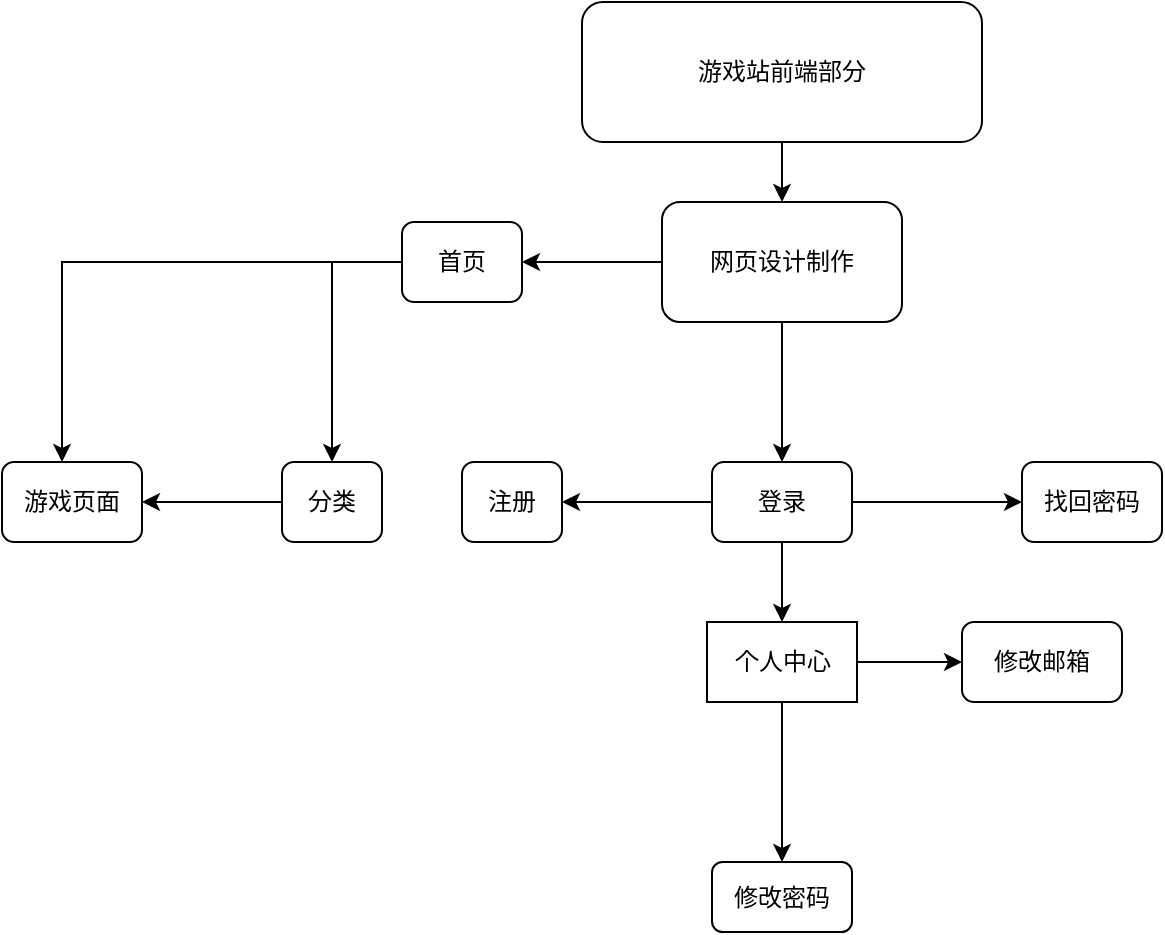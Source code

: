 <mxfile version="19.0.0" type="github">
  <diagram id="tlzxEI3irs8KQsOnjSEc" name="Page-1">
    <mxGraphModel dx="1695" dy="450" grid="1" gridSize="10" guides="1" tooltips="1" connect="1" arrows="1" fold="1" page="1" pageScale="1" pageWidth="827" pageHeight="1169" math="0" shadow="0">
      <root>
        <mxCell id="0" />
        <mxCell id="1" parent="0" />
        <mxCell id="Jdirk0rRcbhqtWlsZOAc-1" value="游戏站前端部分" style="rounded=1;whiteSpace=wrap;html=1;" parent="1" vertex="1">
          <mxGeometry x="10" y="50" width="200" height="70" as="geometry" />
        </mxCell>
        <mxCell id="Jdirk0rRcbhqtWlsZOAc-3" value="" style="endArrow=classic;html=1;rounded=0;" parent="1" source="Jdirk0rRcbhqtWlsZOAc-1" target="Jdirk0rRcbhqtWlsZOAc-4" edge="1">
          <mxGeometry width="50" height="50" relative="1" as="geometry">
            <mxPoint x="230" y="110" as="sourcePoint" />
            <mxPoint x="210" y="140" as="targetPoint" />
          </mxGeometry>
        </mxCell>
        <mxCell id="Jdirk0rRcbhqtWlsZOAc-12" style="edgeStyle=orthogonalEdgeStyle;rounded=0;orthogonalLoop=1;jettySize=auto;html=1;entryX=1;entryY=0.5;entryDx=0;entryDy=0;" parent="1" source="Jdirk0rRcbhqtWlsZOAc-4" target="Jdirk0rRcbhqtWlsZOAc-5" edge="1">
          <mxGeometry relative="1" as="geometry">
            <mxPoint x="-10" y="150" as="targetPoint" />
          </mxGeometry>
        </mxCell>
        <mxCell id="Jdirk0rRcbhqtWlsZOAc-59" style="edgeStyle=orthogonalEdgeStyle;rounded=0;orthogonalLoop=1;jettySize=auto;html=1;exitX=0.5;exitY=1;exitDx=0;exitDy=0;" parent="1" source="Jdirk0rRcbhqtWlsZOAc-4" target="Jdirk0rRcbhqtWlsZOAc-13" edge="1">
          <mxGeometry relative="1" as="geometry" />
        </mxCell>
        <mxCell id="Jdirk0rRcbhqtWlsZOAc-4" value="网页设计制作" style="rounded=1;whiteSpace=wrap;html=1;" parent="1" vertex="1">
          <mxGeometry x="50" y="150" width="120" height="60" as="geometry" />
        </mxCell>
        <mxCell id="Jdirk0rRcbhqtWlsZOAc-39" value="" style="edgeStyle=orthogonalEdgeStyle;rounded=0;orthogonalLoop=1;jettySize=auto;html=1;" parent="1" source="Jdirk0rRcbhqtWlsZOAc-5" target="Jdirk0rRcbhqtWlsZOAc-38" edge="1">
          <mxGeometry relative="1" as="geometry">
            <Array as="points">
              <mxPoint x="-250" y="180" />
            </Array>
          </mxGeometry>
        </mxCell>
        <mxCell id="Jdirk0rRcbhqtWlsZOAc-66" style="edgeStyle=orthogonalEdgeStyle;rounded=0;orthogonalLoop=1;jettySize=auto;html=1;entryX=0.5;entryY=0;entryDx=0;entryDy=0;" parent="1" source="Jdirk0rRcbhqtWlsZOAc-5" target="Jdirk0rRcbhqtWlsZOAc-24" edge="1">
          <mxGeometry relative="1" as="geometry" />
        </mxCell>
        <mxCell id="Jdirk0rRcbhqtWlsZOAc-5" value="首页" style="rounded=1;whiteSpace=wrap;html=1;" parent="1" vertex="1">
          <mxGeometry x="-80" y="160" width="60" height="40" as="geometry" />
        </mxCell>
        <mxCell id="Jdirk0rRcbhqtWlsZOAc-16" value="注册" style="rounded=1;whiteSpace=wrap;html=1;" parent="1" vertex="1">
          <mxGeometry x="-50" y="280" width="50" height="40" as="geometry" />
        </mxCell>
        <mxCell id="Jdirk0rRcbhqtWlsZOAc-19" value="找回密码" style="rounded=1;whiteSpace=wrap;html=1;" parent="1" vertex="1">
          <mxGeometry x="230" y="280" width="70" height="40" as="geometry" />
        </mxCell>
        <mxCell id="Jdirk0rRcbhqtWlsZOAc-68" value="" style="edgeStyle=orthogonalEdgeStyle;rounded=0;orthogonalLoop=1;jettySize=auto;html=1;" parent="1" source="Jdirk0rRcbhqtWlsZOAc-24" target="Jdirk0rRcbhqtWlsZOAc-38" edge="1">
          <mxGeometry relative="1" as="geometry" />
        </mxCell>
        <mxCell id="Jdirk0rRcbhqtWlsZOAc-24" value="分类" style="whiteSpace=wrap;html=1;rounded=1;" parent="1" vertex="1">
          <mxGeometry x="-140" y="280" width="50" height="40" as="geometry" />
        </mxCell>
        <mxCell id="Jdirk0rRcbhqtWlsZOAc-55" style="edgeStyle=orthogonalEdgeStyle;rounded=0;orthogonalLoop=1;jettySize=auto;html=1;exitX=0.5;exitY=1;exitDx=0;exitDy=0;entryX=0.5;entryY=0;entryDx=0;entryDy=0;" parent="1" source="Jdirk0rRcbhqtWlsZOAc-13" target="Jdirk0rRcbhqtWlsZOAc-47" edge="1">
          <mxGeometry relative="1" as="geometry" />
        </mxCell>
        <mxCell id="Jdirk0rRcbhqtWlsZOAc-60" value="" style="edgeStyle=orthogonalEdgeStyle;rounded=0;orthogonalLoop=1;jettySize=auto;html=1;" parent="1" source="Jdirk0rRcbhqtWlsZOAc-13" target="Jdirk0rRcbhqtWlsZOAc-16" edge="1">
          <mxGeometry relative="1" as="geometry" />
        </mxCell>
        <mxCell id="Jdirk0rRcbhqtWlsZOAc-65" value="" style="edgeStyle=orthogonalEdgeStyle;rounded=0;orthogonalLoop=1;jettySize=auto;html=1;" parent="1" source="Jdirk0rRcbhqtWlsZOAc-13" target="Jdirk0rRcbhqtWlsZOAc-19" edge="1">
          <mxGeometry relative="1" as="geometry" />
        </mxCell>
        <mxCell id="Jdirk0rRcbhqtWlsZOAc-13" value="登录" style="rounded=1;whiteSpace=wrap;html=1;" parent="1" vertex="1">
          <mxGeometry x="75" y="280" width="70" height="40" as="geometry" />
        </mxCell>
        <mxCell id="Jdirk0rRcbhqtWlsZOAc-21" value="修改邮箱" style="rounded=1;whiteSpace=wrap;html=1;" parent="1" vertex="1">
          <mxGeometry x="200" y="360" width="80" height="40" as="geometry" />
        </mxCell>
        <mxCell id="Jdirk0rRcbhqtWlsZOAc-56" value="" style="edgeStyle=orthogonalEdgeStyle;rounded=0;orthogonalLoop=1;jettySize=auto;html=1;" parent="1" source="Jdirk0rRcbhqtWlsZOAc-47" target="Jdirk0rRcbhqtWlsZOAc-21" edge="1">
          <mxGeometry relative="1" as="geometry" />
        </mxCell>
        <mxCell id="Jdirk0rRcbhqtWlsZOAc-62" value="" style="edgeStyle=orthogonalEdgeStyle;rounded=0;orthogonalLoop=1;jettySize=auto;html=1;" parent="1" source="Jdirk0rRcbhqtWlsZOAc-47" target="Jdirk0rRcbhqtWlsZOAc-61" edge="1">
          <mxGeometry relative="1" as="geometry" />
        </mxCell>
        <mxCell id="Jdirk0rRcbhqtWlsZOAc-47" value="个人中心" style="whiteSpace=wrap;html=1;" parent="1" vertex="1">
          <mxGeometry x="72.5" y="360" width="75" height="40" as="geometry" />
        </mxCell>
        <mxCell id="Jdirk0rRcbhqtWlsZOAc-38" value="游戏页面" style="whiteSpace=wrap;html=1;rounded=1;" parent="1" vertex="1">
          <mxGeometry x="-280" y="280" width="70" height="40" as="geometry" />
        </mxCell>
        <mxCell id="Jdirk0rRcbhqtWlsZOAc-61" value="修改密码" style="rounded=1;whiteSpace=wrap;html=1;" parent="1" vertex="1">
          <mxGeometry x="75" y="480" width="70" height="35" as="geometry" />
        </mxCell>
      </root>
    </mxGraphModel>
  </diagram>
</mxfile>
